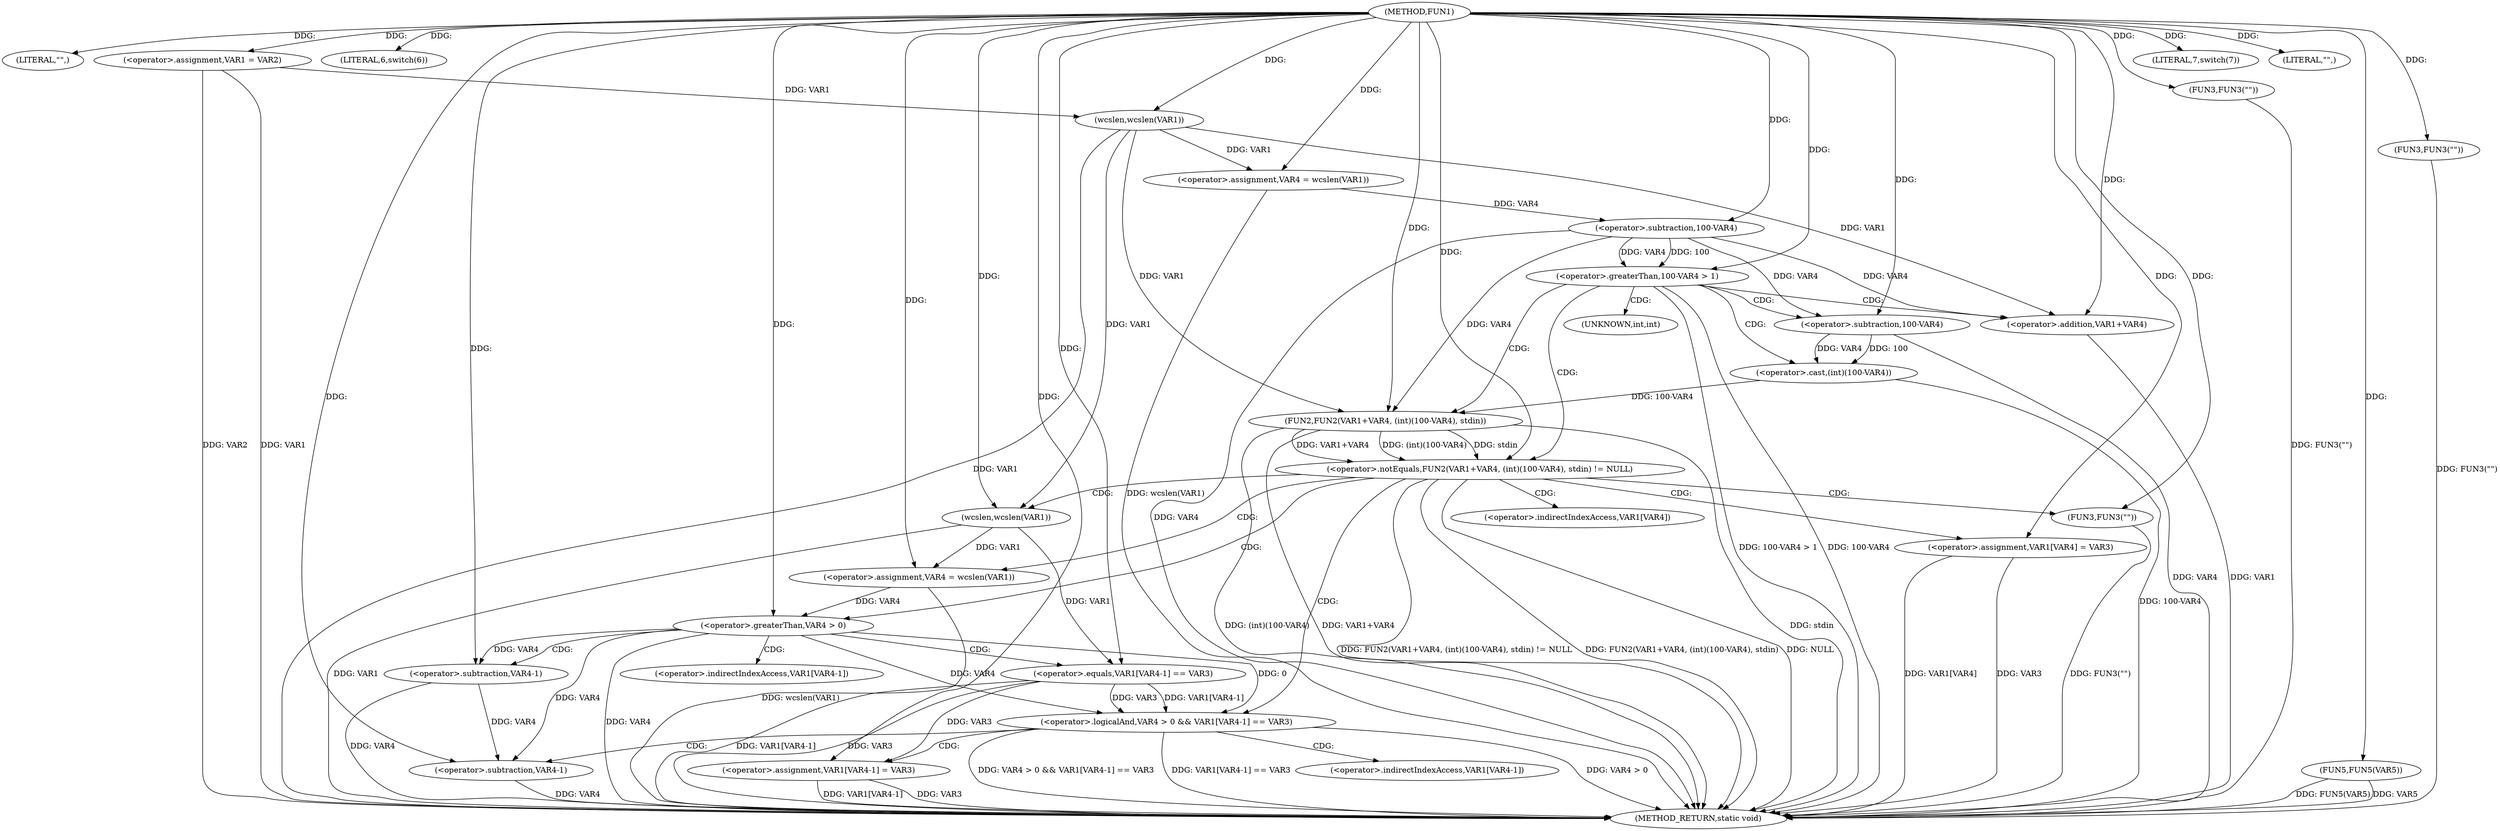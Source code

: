 digraph FUN1 {  
"1000100" [label = "(METHOD,FUN1)" ]
"1000189" [label = "(METHOD_RETURN,static void)" ]
"1000103" [label = "(LITERAL,\"\",)" ]
"1000104" [label = "(<operator>.assignment,VAR1 = VAR2)" ]
"1000108" [label = "(LITERAL,6,switch(6))" ]
"1000113" [label = "(<operator>.assignment,VAR4 = wcslen(VAR1))" ]
"1000115" [label = "(wcslen,wcslen(VAR1))" ]
"1000118" [label = "(<operator>.greaterThan,100-VAR4 > 1)" ]
"1000119" [label = "(<operator>.subtraction,100-VAR4)" ]
"1000125" [label = "(<operator>.notEquals,FUN2(VAR1+VAR4, (int)(100-VAR4), stdin) != NULL)" ]
"1000126" [label = "(FUN2,FUN2(VAR1+VAR4, (int)(100-VAR4), stdin))" ]
"1000127" [label = "(<operator>.addition,VAR1+VAR4)" ]
"1000130" [label = "(<operator>.cast,(int)(100-VAR4))" ]
"1000132" [label = "(<operator>.subtraction,100-VAR4)" ]
"1000138" [label = "(<operator>.assignment,VAR4 = wcslen(VAR1))" ]
"1000140" [label = "(wcslen,wcslen(VAR1))" ]
"1000143" [label = "(<operator>.logicalAnd,VAR4 > 0 && VAR1[VAR4-1] == VAR3)" ]
"1000144" [label = "(<operator>.greaterThan,VAR4 > 0)" ]
"1000147" [label = "(<operator>.equals,VAR1[VAR4-1] == VAR3)" ]
"1000150" [label = "(<operator>.subtraction,VAR4-1)" ]
"1000155" [label = "(<operator>.assignment,VAR1[VAR4-1] = VAR3)" ]
"1000158" [label = "(<operator>.subtraction,VAR4-1)" ]
"1000164" [label = "(FUN3,FUN3(\"\"))" ]
"1000166" [label = "(<operator>.assignment,VAR1[VAR4] = VAR3)" ]
"1000173" [label = "(FUN3,FUN3(\"\"))" ]
"1000177" [label = "(LITERAL,7,switch(7))" ]
"1000181" [label = "(LITERAL,\"\",)" ]
"1000182" [label = "(FUN5,FUN5(VAR5))" ]
"1000186" [label = "(FUN3,FUN3(\"\"))" ]
"1000131" [label = "(UNKNOWN,int,int)" ]
"1000148" [label = "(<operator>.indirectIndexAccess,VAR1[VAR4-1])" ]
"1000156" [label = "(<operator>.indirectIndexAccess,VAR1[VAR4-1])" ]
"1000167" [label = "(<operator>.indirectIndexAccess,VAR1[VAR4])" ]
  "1000125" -> "1000189"  [ label = "DDG: FUN2(VAR1+VAR4, (int)(100-VAR4), stdin) != NULL"] 
  "1000150" -> "1000189"  [ label = "DDG: VAR4"] 
  "1000104" -> "1000189"  [ label = "DDG: VAR1"] 
  "1000147" -> "1000189"  [ label = "DDG: VAR1[VAR4-1]"] 
  "1000118" -> "1000189"  [ label = "DDG: 100-VAR4 > 1"] 
  "1000118" -> "1000189"  [ label = "DDG: 100-VAR4"] 
  "1000104" -> "1000189"  [ label = "DDG: VAR2"] 
  "1000182" -> "1000189"  [ label = "DDG: FUN5(VAR5)"] 
  "1000158" -> "1000189"  [ label = "DDG: VAR4"] 
  "1000126" -> "1000189"  [ label = "DDG: (int)(100-VAR4)"] 
  "1000164" -> "1000189"  [ label = "DDG: FUN3(\"\")"] 
  "1000186" -> "1000189"  [ label = "DDG: FUN3(\"\")"] 
  "1000125" -> "1000189"  [ label = "DDG: FUN2(VAR1+VAR4, (int)(100-VAR4), stdin)"] 
  "1000130" -> "1000189"  [ label = "DDG: 100-VAR4"] 
  "1000140" -> "1000189"  [ label = "DDG: VAR1"] 
  "1000138" -> "1000189"  [ label = "DDG: wcslen(VAR1)"] 
  "1000143" -> "1000189"  [ label = "DDG: VAR4 > 0"] 
  "1000166" -> "1000189"  [ label = "DDG: VAR1[VAR4]"] 
  "1000132" -> "1000189"  [ label = "DDG: VAR4"] 
  "1000113" -> "1000189"  [ label = "DDG: wcslen(VAR1)"] 
  "1000119" -> "1000189"  [ label = "DDG: VAR4"] 
  "1000126" -> "1000189"  [ label = "DDG: VAR1+VAR4"] 
  "1000147" -> "1000189"  [ label = "DDG: VAR3"] 
  "1000126" -> "1000189"  [ label = "DDG: stdin"] 
  "1000173" -> "1000189"  [ label = "DDG: FUN3(\"\")"] 
  "1000143" -> "1000189"  [ label = "DDG: VAR4 > 0 && VAR1[VAR4-1] == VAR3"] 
  "1000125" -> "1000189"  [ label = "DDG: NULL"] 
  "1000144" -> "1000189"  [ label = "DDG: VAR4"] 
  "1000166" -> "1000189"  [ label = "DDG: VAR3"] 
  "1000127" -> "1000189"  [ label = "DDG: VAR1"] 
  "1000155" -> "1000189"  [ label = "DDG: VAR1[VAR4-1]"] 
  "1000143" -> "1000189"  [ label = "DDG: VAR1[VAR4-1] == VAR3"] 
  "1000155" -> "1000189"  [ label = "DDG: VAR3"] 
  "1000115" -> "1000189"  [ label = "DDG: VAR1"] 
  "1000182" -> "1000189"  [ label = "DDG: VAR5"] 
  "1000100" -> "1000103"  [ label = "DDG: "] 
  "1000100" -> "1000104"  [ label = "DDG: "] 
  "1000100" -> "1000108"  [ label = "DDG: "] 
  "1000115" -> "1000113"  [ label = "DDG: VAR1"] 
  "1000100" -> "1000113"  [ label = "DDG: "] 
  "1000104" -> "1000115"  [ label = "DDG: VAR1"] 
  "1000100" -> "1000115"  [ label = "DDG: "] 
  "1000119" -> "1000118"  [ label = "DDG: 100"] 
  "1000119" -> "1000118"  [ label = "DDG: VAR4"] 
  "1000100" -> "1000119"  [ label = "DDG: "] 
  "1000113" -> "1000119"  [ label = "DDG: VAR4"] 
  "1000100" -> "1000118"  [ label = "DDG: "] 
  "1000126" -> "1000125"  [ label = "DDG: VAR1+VAR4"] 
  "1000126" -> "1000125"  [ label = "DDG: (int)(100-VAR4)"] 
  "1000126" -> "1000125"  [ label = "DDG: stdin"] 
  "1000115" -> "1000126"  [ label = "DDG: VAR1"] 
  "1000100" -> "1000126"  [ label = "DDG: "] 
  "1000119" -> "1000126"  [ label = "DDG: VAR4"] 
  "1000115" -> "1000127"  [ label = "DDG: VAR1"] 
  "1000100" -> "1000127"  [ label = "DDG: "] 
  "1000119" -> "1000127"  [ label = "DDG: VAR4"] 
  "1000130" -> "1000126"  [ label = "DDG: 100-VAR4"] 
  "1000132" -> "1000130"  [ label = "DDG: 100"] 
  "1000132" -> "1000130"  [ label = "DDG: VAR4"] 
  "1000100" -> "1000132"  [ label = "DDG: "] 
  "1000119" -> "1000132"  [ label = "DDG: VAR4"] 
  "1000100" -> "1000125"  [ label = "DDG: "] 
  "1000140" -> "1000138"  [ label = "DDG: VAR1"] 
  "1000100" -> "1000138"  [ label = "DDG: "] 
  "1000100" -> "1000140"  [ label = "DDG: "] 
  "1000115" -> "1000140"  [ label = "DDG: VAR1"] 
  "1000144" -> "1000143"  [ label = "DDG: VAR4"] 
  "1000144" -> "1000143"  [ label = "DDG: 0"] 
  "1000138" -> "1000144"  [ label = "DDG: VAR4"] 
  "1000100" -> "1000144"  [ label = "DDG: "] 
  "1000147" -> "1000143"  [ label = "DDG: VAR1[VAR4-1]"] 
  "1000147" -> "1000143"  [ label = "DDG: VAR3"] 
  "1000140" -> "1000147"  [ label = "DDG: VAR1"] 
  "1000144" -> "1000150"  [ label = "DDG: VAR4"] 
  "1000100" -> "1000150"  [ label = "DDG: "] 
  "1000100" -> "1000147"  [ label = "DDG: "] 
  "1000147" -> "1000155"  [ label = "DDG: VAR3"] 
  "1000100" -> "1000155"  [ label = "DDG: "] 
  "1000150" -> "1000158"  [ label = "DDG: VAR4"] 
  "1000144" -> "1000158"  [ label = "DDG: VAR4"] 
  "1000100" -> "1000158"  [ label = "DDG: "] 
  "1000100" -> "1000164"  [ label = "DDG: "] 
  "1000100" -> "1000166"  [ label = "DDG: "] 
  "1000100" -> "1000173"  [ label = "DDG: "] 
  "1000100" -> "1000177"  [ label = "DDG: "] 
  "1000100" -> "1000181"  [ label = "DDG: "] 
  "1000100" -> "1000182"  [ label = "DDG: "] 
  "1000100" -> "1000186"  [ label = "DDG: "] 
  "1000118" -> "1000125"  [ label = "CDG: "] 
  "1000118" -> "1000127"  [ label = "CDG: "] 
  "1000118" -> "1000131"  [ label = "CDG: "] 
  "1000118" -> "1000126"  [ label = "CDG: "] 
  "1000118" -> "1000132"  [ label = "CDG: "] 
  "1000118" -> "1000130"  [ label = "CDG: "] 
  "1000125" -> "1000164"  [ label = "CDG: "] 
  "1000125" -> "1000166"  [ label = "CDG: "] 
  "1000125" -> "1000144"  [ label = "CDG: "] 
  "1000125" -> "1000143"  [ label = "CDG: "] 
  "1000125" -> "1000167"  [ label = "CDG: "] 
  "1000125" -> "1000140"  [ label = "CDG: "] 
  "1000125" -> "1000138"  [ label = "CDG: "] 
  "1000143" -> "1000156"  [ label = "CDG: "] 
  "1000143" -> "1000158"  [ label = "CDG: "] 
  "1000143" -> "1000155"  [ label = "CDG: "] 
  "1000144" -> "1000150"  [ label = "CDG: "] 
  "1000144" -> "1000148"  [ label = "CDG: "] 
  "1000144" -> "1000147"  [ label = "CDG: "] 
}
